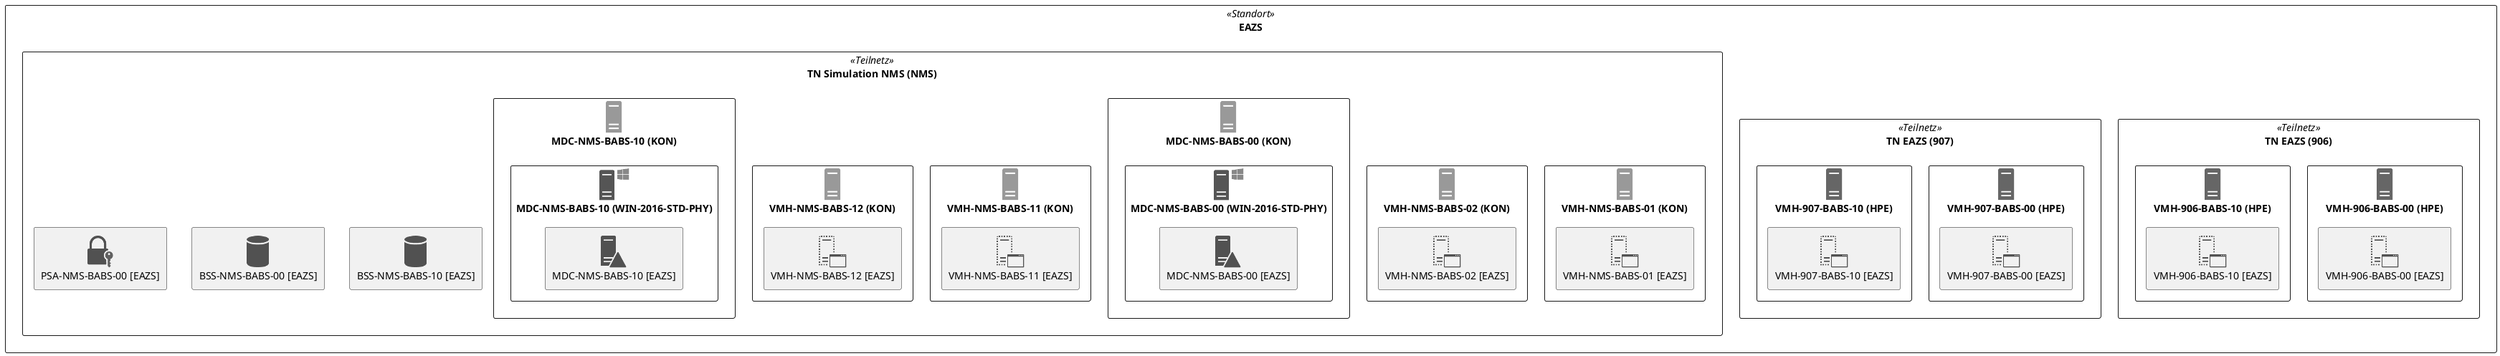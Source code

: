 @startuml
skinparam monochrome true
skinparam componentStyle uml2
!include <office/servers/server_generic_blue>
!include <office/servers/virtual_application_server>
!include <office/Servers/virtual_server>
!include <office/Servers/windows_server>
!include <office/Servers/file_server>
!include <office/Servers/virtual_server>
!include <office/Servers/windows_server>
!include <office/Servers/domain_controller>
!include <office/Servers/virtual_server>
!include <office/Servers/windows_server>
!include <office/Servers/virtual_server>
!include <office/Servers/windows_server>
!include <office/Servers/virtual_server>
!include <office/Servers/windows_server>
!include <office/Servers/virtual_server>
!include <office/Servers/windows_server>
!include <office/services/central_management_service>
!include <office/servers/server_generic_blue>
!include <office/servers/virtual_application_server>
!include <office/Servers/virtual_server>
!include <office/Servers/windows_server>
!include <office/Servers/file_server>
!include <office/Servers/virtual_server>
!include <office/Servers/windows_server>
!include <office/Servers/domain_controller>
!include <office/Servers/virtual_server>
!include <office/Servers/windows_server>
!include <office/Servers/virtual_server>
!include <office/Servers/windows_server>
!include <office/Servers/virtual_server>
!include <office/Servers/windows_server>
!include <office/Servers/virtual_server>
!include <office/Servers/windows_server>
!include <office/services/central_management_service>
!include <office/servers/server_generic_blue>
!include <office/servers/virtual_application_server>
!include <office/Servers/virtual_server>
!include <office/Servers/windows_server>
!include <office/Servers/file_server>
!include <office/Servers/virtual_server>
!include <office/Servers/windows_server>
!include <office/Servers/domain_controller>
!include <office/Servers/virtual_server>
!include <office/Servers/windows_server>
!include <office/Servers/virtual_server>
!include <office/Servers/windows_server>
!include <office/Servers/virtual_server>
!include <office/Servers/windows_server>
!include <office/Servers/virtual_server>
!include <office/Servers/windows_server>
!include <office/services/central_management_service>
!include <office/servers/server_generic_blue>
!include <office/servers/virtual_application_server>
!include <office/Servers/virtual_server>
!include <office/Servers/windows_server>
!include <office/Servers/file_server>
!include <office/Servers/virtual_server>
!include <office/Servers/windows_server>
!include <office/Servers/domain_controller>
!include <office/Servers/virtual_server>
!include <office/Servers/windows_server>
!include <office/Servers/virtual_server>
!include <office/Servers/windows_server>
!include <office/Servers/virtual_server>
!include <office/Servers/windows_server>
!include <office/Servers/virtual_server>
!include <office/Servers/windows_server>
!include <office/services/central_management_service>
!include <office/databases/database>
!include <office/databases/database>
!include <office/servers/server_generic_green>
!include <office/servers/virtual_application_server>
!include <office/Servers/virtual_server>
!include <office/Servers/windows_server>
!include <office/servers/certificate_authority>
!include <office/Servers/virtual_server>
!include <office/Servers/windows_server>
!include <office/servers/web_server>
!include <office/Servers/virtual_server>
!include <office/Servers/windows_server>
!include <office/databases/monitoring_store>
!include <office/Servers/virtual_server>
!include <office/Servers/windows_server>
!include <office/services/central_management_service>
!include <office/Servers/virtual_server>
!include <office/Servers/server_farm>
!include <office/Servers/virtual_server>
!include <office/Servers/windows_server>
!include <office/concepts/backup_local>
!include <office/Servers/virtual_server>
!include <office/Servers/windows_server>
!include <office/Security/lock_with_key_security>
!include <office/Servers/virtual_server>
!include <cloudinsight/linux>
!include <office/communications/central_management_service>
!include <office/Servers/virtual_server>
!include <office/Servers/windows_server>
!include <office/Servers/file_server>
!include <office/Servers/virtual_server>
!include <office/Servers/windows_server>
!include <office/services/central_management_service>
!include <office/servers/server_generic_green>
!include <office/servers/virtual_application_server>
!include <office/Servers/virtual_server>
!include <office/Servers/windows_server>
!include <office/servers/reverse_proxy>
!include <office/Servers/virtual_server>
!include <office/Servers/windows_server>
!include <office/concepts/backup_local>
!include <office/Servers/virtual_server>
!include <office/Servers/windows_server>
!include <office/concepts/install>
!include <office/Servers/virtual_server>
!include <cloudinsight/linux>
!include <office/concepts/install>
!include <office/servers/server_generic_green>
!include <office/Servers/windows_server>
!include <office/Servers/domain_controller>
!include <office/servers/server_generic_green>
!include <office/servers/virtual_application_server>
!include <office/Servers/virtual_server>
!include <office/Servers/windows_server>
!include <office/servers/certificate_authority>
!include <office/Servers/virtual_server>
!include <office/Servers/windows_server>
!include <office/servers/web_server>
!include <office/Servers/virtual_server>
!include <office/Servers/windows_server>
!include <office/databases/monitoring_store>
!include <office/Servers/virtual_server>
!include <office/Servers/windows_server>
!include <office/services/central_management_service>
!include <office/Servers/virtual_server>
!include <cloudinsight/linux>
!include <office/communications/central_management_service>
!include <office/Servers/virtual_server>
!include <office/Servers/windows_server>
!include <office/Servers/file_server>
!include <office/Servers/virtual_server>
!include <office/Servers/windows_server>
!include <office/services/central_management_service>
!include <office/servers/server_generic_green>
!include <office/servers/virtual_application_server>
!include <office/Servers/virtual_server>
!include <office/Servers/windows_server>
!include <office/servers/reverse_proxy>
!include <office/Servers/virtual_server>
!include <office/Servers/windows_server>
!include <office/concepts/backup_local>
!include <office/Servers/virtual_server>
!include <office/Servers/windows_server>
!include <office/concepts/install>
!include <office/Servers/virtual_server>
!include <cloudinsight/linux>
!include <office/concepts/install>
!include <office/servers/server_generic_green>
!include <office/Servers/windows_server>
!include <office/Servers/domain_controller>
!include <office/security/lock_with_key_security_blue>

show stereotype

rectangle EAZS as "EAZS" <<Standort>> {
	rectangle TN__F_EAZS__F___N_906__O_ as "TN EAZS (906)" <<Teilnetz>> {
		rectangle VMH__S_906__S_BABS__S_00__F___N_HPE__O_ as "VMH-906-BABS-00 (HPE)" <<$server_generic_blue>> {
			rectangle VMH__S_906__S_BABS__S_00__F__aA_EAZS_aC_ as "VMH-906-BABS-00 [EAZS]" <<$virtual_application_server>> {
			
			}
		}
		rectangle VMH__S_906__S_BABS__S_10__F___N_HPE__O_ as "VMH-906-BABS-10 (HPE)" <<$server_generic_blue>> {
			rectangle VMH__S_906__S_BABS__S_10__F__aA_EAZS_aC_ as "VMH-906-BABS-10 [EAZS]" <<$virtual_application_server>> {
			
			}
		}
	}
	rectangle TN__F_EAZS__F___N_907__O_ as "TN EAZS (907)" <<Teilnetz>> {
		rectangle VMH__S_907__S_BABS__S_00__F___N_HPE__O_ as "VMH-907-BABS-00 (HPE)" <<$server_generic_blue>> {
			rectangle VMH__S_907__S_BABS__S_00__F__aA_EAZS_aC_ as "VMH-907-BABS-00 [EAZS]" <<$virtual_application_server>> {
			
			}
		}
		rectangle VMH__S_907__S_BABS__S_10__F___N_HPE__O_ as "VMH-907-BABS-10 (HPE)" <<$server_generic_blue>> {
			rectangle VMH__S_907__S_BABS__S_10__F__aA_EAZS_aC_ as "VMH-907-BABS-10 [EAZS]" <<$virtual_application_server>> {
			
			}
		}
	}
	rectangle TN__F_Simulation__F_NMS__F___N_NMS__O_ as "TN Simulation NMS (NMS)" <<Teilnetz>> {
		rectangle BSS__S_NMS__S_BABS__S_10__F__aA_EAZS_aC_ as "BSS-NMS-BABS-10 [EAZS]" <<$database>> {
		
		}
		rectangle BSS__S_NMS__S_BABS__S_00__F__aA_EAZS_aC_ as "BSS-NMS-BABS-00 [EAZS]" <<$database>> {
		
		}
		rectangle VMH__S_NMS__S_BABS__S_01__F___N_KON__O_ as "VMH-NMS-BABS-01 (KON)" <<$server_generic_green>> {
			rectangle VMH__S_NMS__S_BABS__S_01__F__aA_EAZS_aC_ as "VMH-NMS-BABS-01 [EAZS]" <<$virtual_application_server>> {
			
			}
		}
		rectangle VMH__S_NMS__S_BABS__S_02__F___N_KON__O_ as "VMH-NMS-BABS-02 (KON)" <<$server_generic_green>> {
			rectangle VMH__S_NMS__S_BABS__S_02__F__aA_EAZS_aC_ as "VMH-NMS-BABS-02 [EAZS]" <<$virtual_application_server>> {
			
			}
		}
		rectangle MDC__S_NMS__S_BABS__S_00__F___N_KON__O_ as "MDC-NMS-BABS-00 (KON)" <<$server_generic_green>> {
			rectangle MDC__S_NMS__S_BABS__S_00__F___N_WIN__S_2016__S_STD__S_PHY__O_ as "MDC-NMS-BABS-00 (WIN-2016-STD-PHY)" <<$windows_server>> {
				rectangle MDC__S_NMS__S_BABS__S_00__F__aA_EAZS_aC_ as "MDC-NMS-BABS-00 [EAZS]" <<$domain_controller>> {
				
				}
			}
		}
		rectangle VMH__S_NMS__S_BABS__S_11__F___N_KON__O_ as "VMH-NMS-BABS-11 (KON)" <<$server_generic_green>> {
			rectangle VMH__S_NMS__S_BABS__S_11__F__aA_EAZS_aC_ as "VMH-NMS-BABS-11 [EAZS]" <<$virtual_application_server>> {
			
			}
		}
		rectangle VMH__S_NMS__S_BABS__S_12__F___N_KON__O_ as "VMH-NMS-BABS-12 (KON)" <<$server_generic_green>> {
			rectangle VMH__S_NMS__S_BABS__S_12__F__aA_EAZS_aC_ as "VMH-NMS-BABS-12 [EAZS]" <<$virtual_application_server>> {
			
			}
		}
		rectangle MDC__S_NMS__S_BABS__S_10__F___N_KON__O_ as "MDC-NMS-BABS-10 (KON)" <<$server_generic_green>> {
			rectangle MDC__S_NMS__S_BABS__S_10__F___N_WIN__S_2016__S_STD__S_PHY__O_ as "MDC-NMS-BABS-10 (WIN-2016-STD-PHY)" <<$windows_server>> {
				rectangle MDC__S_NMS__S_BABS__S_10__F__aA_EAZS_aC_ as "MDC-NMS-BABS-10 [EAZS]" <<$domain_controller>> {
				
				}
			}
		}
		rectangle PSA__S_NMS__S_BABS__S_00__F__aA_EAZS_aC_ as "PSA-NMS-BABS-00 [EAZS]" <<$lock_with_key_security_blue>> {
		
		}
	}
}


' Begin Protected Region [[layouting]]

' End Protected Region   [[layouting]]

@enduml
' Actifsource ID=[dc5bfacd-eaac-11e8-88d3-bfc6b992bdec,0cfa0617-0b72-11e9-a136-69d076e48ed1,Hash]
